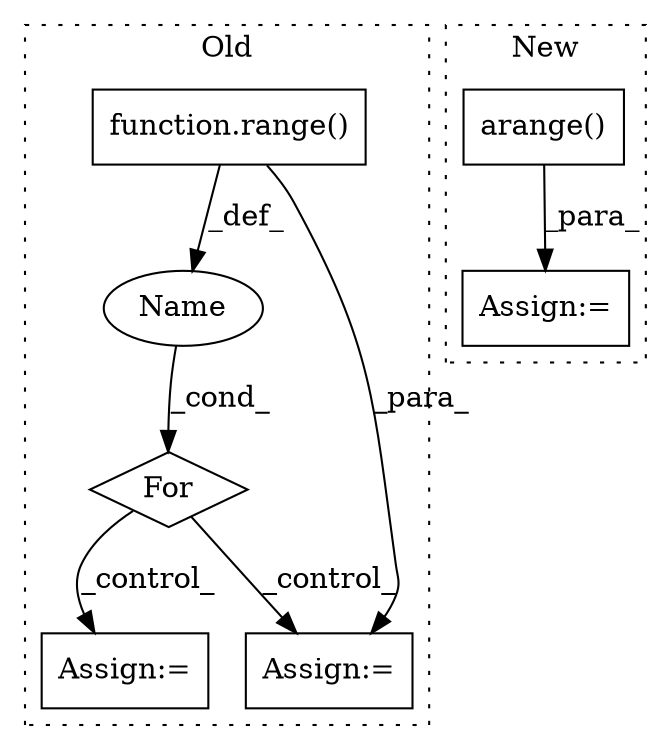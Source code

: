 digraph G {
subgraph cluster0 {
1 [label="function.range()" a="75" s="5212,5237" l="6,1" shape="box"];
3 [label="For" a="107" s="5201,5238" l="4,14" shape="diamond"];
5 [label="Assign:=" a="68" s="5481" l="3" shape="box"];
6 [label="Name" a="87" s="5205" l="3" shape="ellipse"];
7 [label="Assign:=" a="68" s="5260" l="20" shape="box"];
label = "Old";
style="dotted";
}
subgraph cluster1 {
2 [label="arange()" a="75" s="5315,5347" l="13,55" shape="box"];
4 [label="Assign:=" a="68" s="5312" l="3" shape="box"];
label = "New";
style="dotted";
}
1 -> 7 [label="_para_"];
1 -> 6 [label="_def_"];
2 -> 4 [label="_para_"];
3 -> 7 [label="_control_"];
3 -> 5 [label="_control_"];
6 -> 3 [label="_cond_"];
}